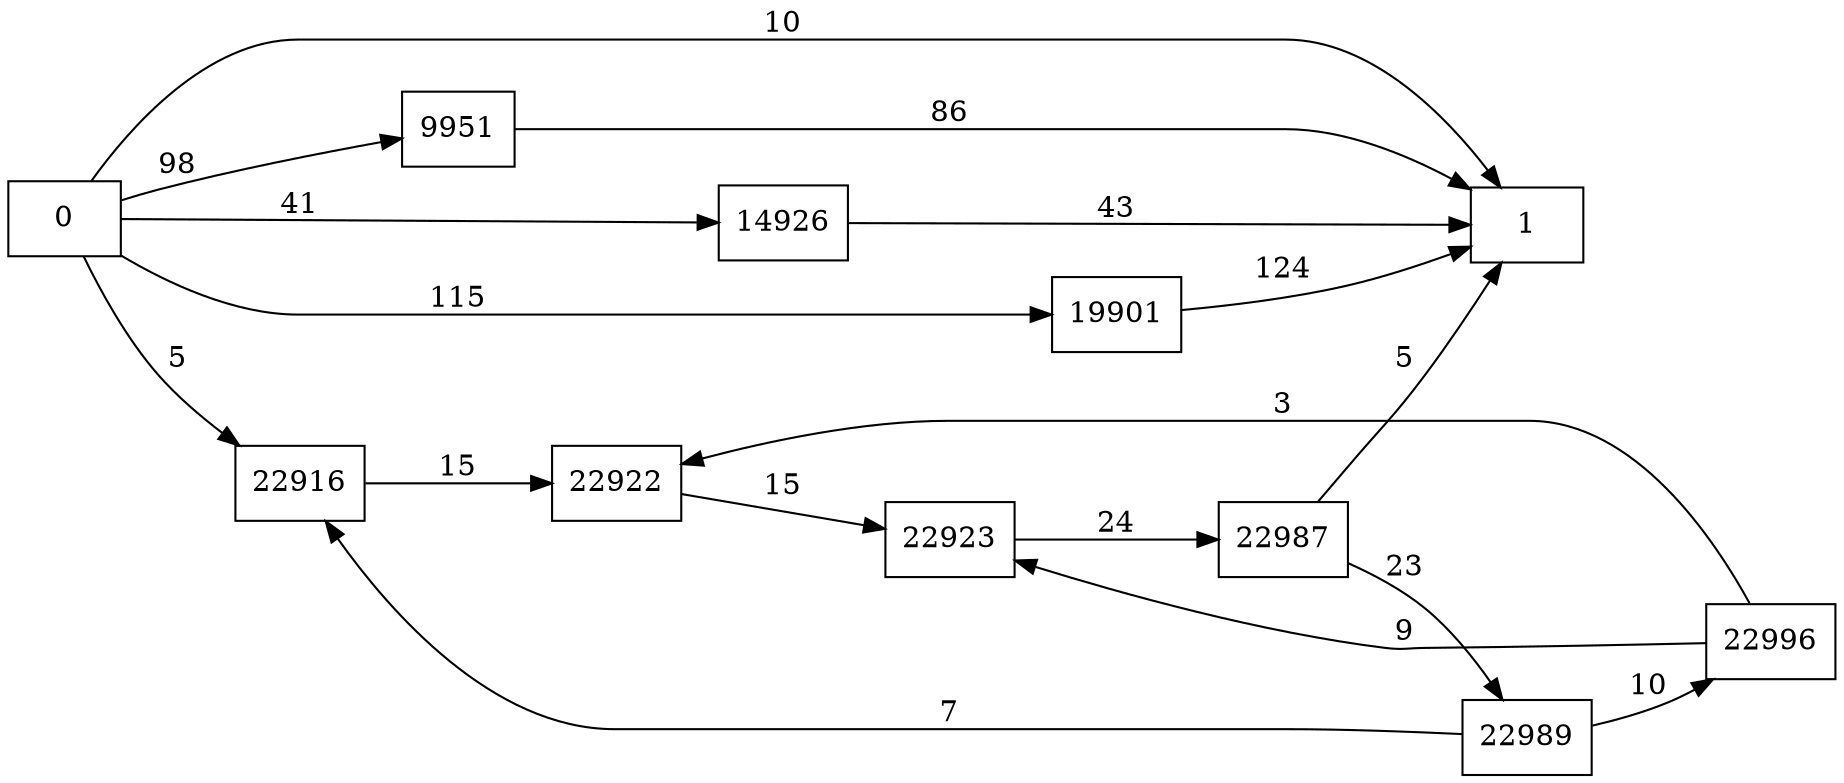 digraph {
	graph [rankdir=LR]
	node [shape=rectangle]
	9951 -> 1 [label=86]
	14926 -> 1 [label=43]
	19901 -> 1 [label=124]
	22916 -> 22922 [label=15]
	22922 -> 22923 [label=15]
	22923 -> 22987 [label=24]
	22987 -> 22989 [label=23]
	22987 -> 1 [label=5]
	22989 -> 22996 [label=10]
	22989 -> 22916 [label=7]
	22996 -> 22923 [label=9]
	22996 -> 22922 [label=3]
	0 -> 1 [label=10]
	0 -> 9951 [label=98]
	0 -> 14926 [label=41]
	0 -> 19901 [label=115]
	0 -> 22916 [label=5]
}

